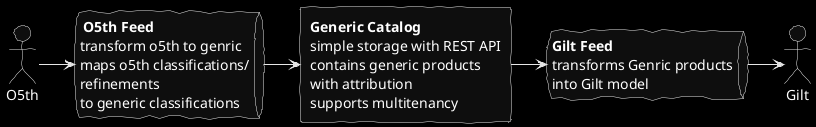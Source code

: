 
        ,--------------------------.   ,----------------------------.
        |<b> O5th <b>Feed          |   |<b>Generic <b>Catalog       |   ,--------------------------.
,----.  |--------------------------|   |----------------------------|   |<b>Gilt <b>Feed           |   ,----.
|O5th|  |--------------------------|   |----------------------------|   |--------------------------|   |Gilt|
|----|  |refinements               |   |with attribution            |   |--------------------------|   |----|
|----|--|to generic classifications|---|supports multitenancy       |---|                          |---|----|
`----'  |                          |   |                            |   |                          |   `----'
        |                          |   |                            |   `--------------------------'
        `--------------------------'   `----------------------------'

@startuml
skinparam monochrome reverse
skinparam handwritten true

actor O5th
actor Gilt
queue o5th_feed[
<b> O5th <b>Feed
transform o5th to genric
maps o5th classifications/
refinements
to generic classifications
]
queue gilt_feed[
<b>Gilt <b>Feed
transforms Genric products
into Gilt model
]

rectangle GenericCatalog[
<b>Generic <b>Catalog
simple storage with REST API
contains generic products
with attribution
supports multitenancy
]

O5th -> o5th_feed
o5th_feed -> GenericCatalog
GenericCatalog -> gilt_feed
gilt_feed -> Gilt

@enduml
